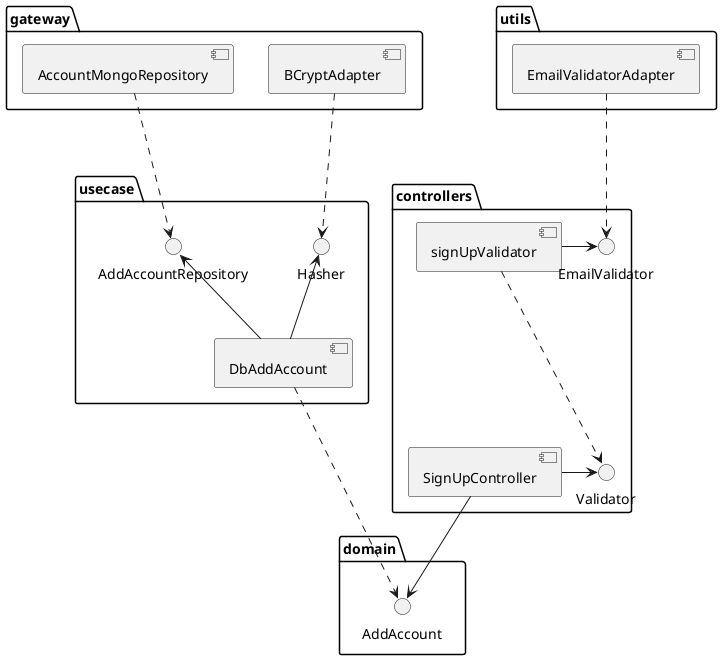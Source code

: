 @startuml signup

package controllers {
  [SignUpController] -> () Validator
  [signUpValidator] -.-> () Validator
  [signUpValidator] -> () EmailValidator
}

package utils {
    [EmailValidatorAdapter]
}

package domain {
    () AddAccount
}

package usecase {
    () AddAccountRepository <-- [DbAddAccount]
    () Hasher <-- [DbAddAccount]
}

package gateway {
    [AccountMongoRepository]
    [BCryptAdapter]
}

EmailValidatorAdapter -.-> EmailValidator
SignUpController --> AddAccount
DbAddAccount -.-> AddAccount
AccountMongoRepository -.-> AddAccountRepository
BCryptAdapter -.-> Hasher

@enduml
